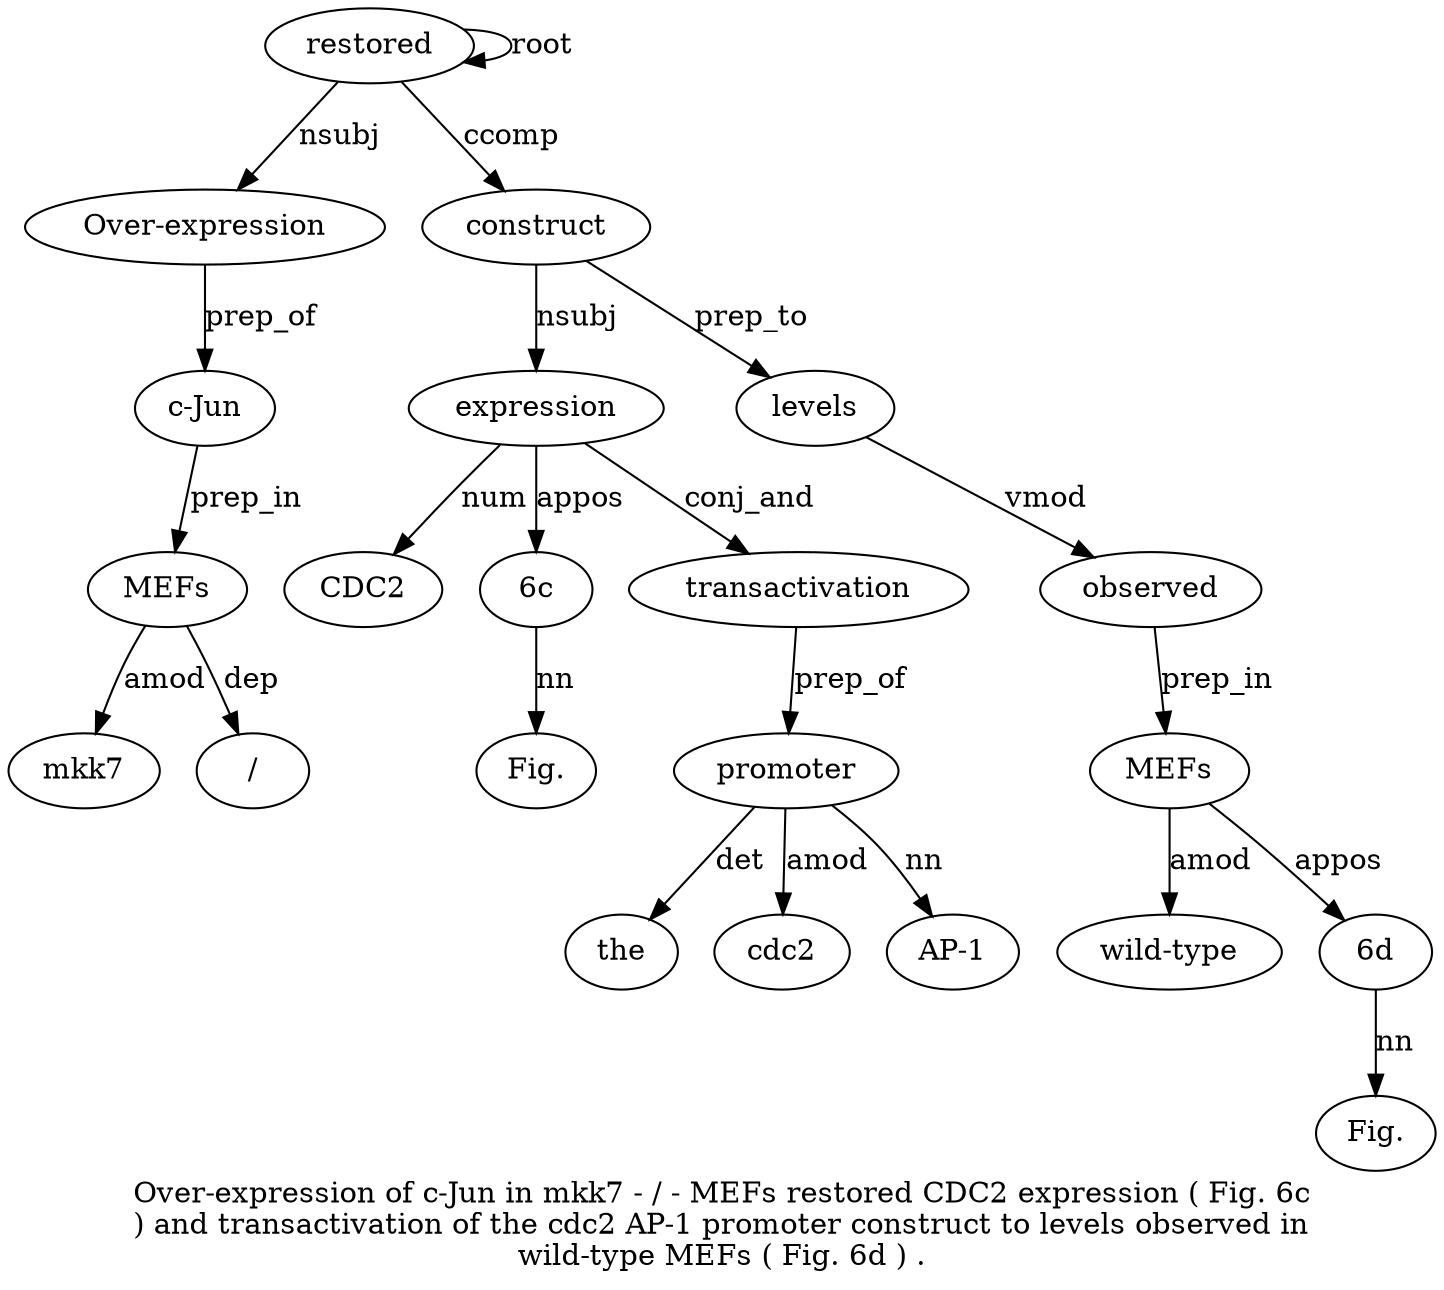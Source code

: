 digraph "Over-expression of c-Jun in mkk7 - / - MEFs restored CDC2 expression ( Fig. 6c ) and transactivation of the cdc2 AP-1 promoter construct to levels observed in wild-type MEFs ( Fig. 6d ) ." {
label="Over-expression of c-Jun in mkk7 - / - MEFs restored CDC2 expression ( Fig. 6c
) and transactivation of the cdc2 AP-1 promoter construct to levels observed in
wild-type MEFs ( Fig. 6d ) .";
restored10 [style=filled, fillcolor=white, label=restored];
"Over-expression1" [style=filled, fillcolor=white, label="Over-expression"];
restored10 -> "Over-expression1"  [label=nsubj];
"c-Jun3" [style=filled, fillcolor=white, label="c-Jun"];
"Over-expression1" -> "c-Jun3"  [label=prep_of];
MEFs9 [style=filled, fillcolor=white, label=MEFs];
mkk75 [style=filled, fillcolor=white, label=mkk7];
MEFs9 -> mkk75  [label=amod];
"/7" [style=filled, fillcolor=white, label="/"];
MEFs9 -> "/7"  [label=dep];
"c-Jun3" -> MEFs9  [label=prep_in];
restored10 -> restored10  [label=root];
expression12 [style=filled, fillcolor=white, label=expression];
CDC211 [style=filled, fillcolor=white, label=CDC2];
expression12 -> CDC211  [label=num];
construct24 [style=filled, fillcolor=white, label=construct];
construct24 -> expression12  [label=nsubj];
"6c15" [style=filled, fillcolor=white, label="6c"];
"Fig.14" [style=filled, fillcolor=white, label="Fig."];
"6c15" -> "Fig.14"  [label=nn];
expression12 -> "6c15"  [label=appos];
transactivation18 [style=filled, fillcolor=white, label=transactivation];
expression12 -> transactivation18  [label=conj_and];
promoter23 [style=filled, fillcolor=white, label=promoter];
the20 [style=filled, fillcolor=white, label=the];
promoter23 -> the20  [label=det];
cdc221 [style=filled, fillcolor=white, label=cdc2];
promoter23 -> cdc221  [label=amod];
"AP-122" [style=filled, fillcolor=white, label="AP-1"];
promoter23 -> "AP-122"  [label=nn];
transactivation18 -> promoter23  [label=prep_of];
restored10 -> construct24  [label=ccomp];
levels26 [style=filled, fillcolor=white, label=levels];
construct24 -> levels26  [label=prep_to];
observed27 [style=filled, fillcolor=white, label=observed];
levels26 -> observed27  [label=vmod];
MEFs30 [style=filled, fillcolor=white, label=MEFs];
"wild-type29" [style=filled, fillcolor=white, label="wild-type"];
MEFs30 -> "wild-type29"  [label=amod];
observed27 -> MEFs30  [label=prep_in];
"6d33" [style=filled, fillcolor=white, label="6d"];
"Fig.32" [style=filled, fillcolor=white, label="Fig."];
"6d33" -> "Fig.32"  [label=nn];
MEFs30 -> "6d33"  [label=appos];
}
